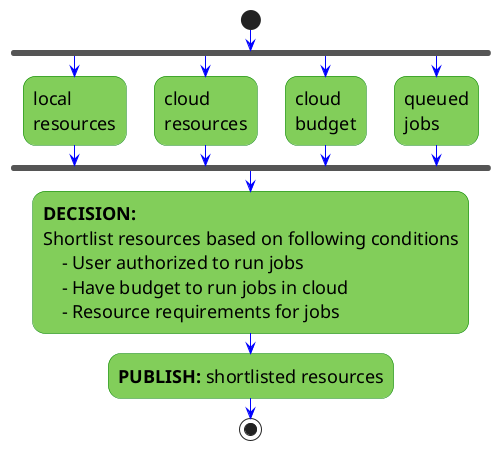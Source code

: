 @startuml
skinparam shadowing false
skinparam DefaultFontName helvetica
skinparam DefaultFontSize 18
skinparam ActivityBackgroundColor #82CE5A
skinparam ActivityBorderColor green
skinparam SequenceArrowColor blue

start

fork
   :local
   resources;
fork again
   :cloud
   resources;
fork again
   :cloud
   budget;
fork again
   :queued
   jobs;
end fork

:**DECISION:**
Shortlist resources based on following conditions
    - User authorized to run jobs
    - Have budget to run jobs in cloud
    - Resource requirements for jobs;

:**PUBLISH:** shortlisted resources;
stop

@enduml
